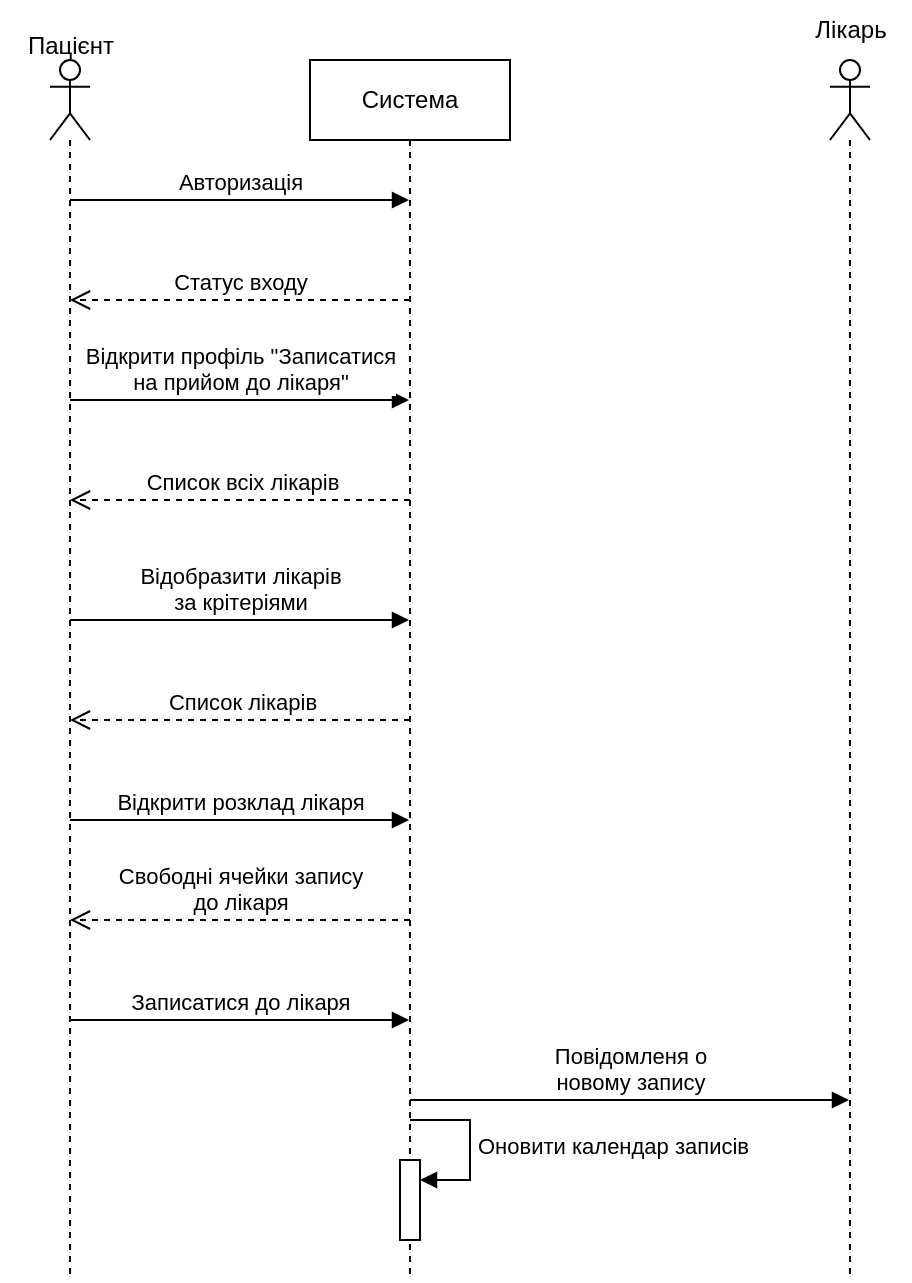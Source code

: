 <mxfile version="22.1.4" type="device">
  <diagram name="Страница — 1" id="bKkMhy-X8tQm5PACc8xV">
    <mxGraphModel dx="1075" dy="503" grid="1" gridSize="10" guides="1" tooltips="1" connect="1" arrows="1" fold="1" page="1" pageScale="1" pageWidth="827" pageHeight="1169" math="0" shadow="0">
      <root>
        <mxCell id="0" />
        <mxCell id="1" parent="0" />
        <mxCell id="-hUSExCQpqo0Ivf08ovX-2" value="" style="shape=umlLifeline;perimeter=lifelinePerimeter;whiteSpace=wrap;html=1;container=1;dropTarget=0;collapsible=0;recursiveResize=0;outlineConnect=0;portConstraint=eastwest;newEdgeStyle={&quot;curved&quot;:0,&quot;rounded&quot;:0};participant=umlActor;" vertex="1" parent="1">
          <mxGeometry x="90" y="40" width="20" height="610" as="geometry" />
        </mxCell>
        <mxCell id="-hUSExCQpqo0Ivf08ovX-3" value="Система" style="shape=umlLifeline;perimeter=lifelinePerimeter;whiteSpace=wrap;html=1;container=1;dropTarget=0;collapsible=0;recursiveResize=0;outlineConnect=0;portConstraint=eastwest;newEdgeStyle={&quot;curved&quot;:0,&quot;rounded&quot;:0};" vertex="1" parent="1">
          <mxGeometry x="220" y="40" width="100" height="610" as="geometry" />
        </mxCell>
        <mxCell id="-hUSExCQpqo0Ivf08ovX-18" value="" style="html=1;points=[[0,0,0,0,5],[0,1,0,0,-5],[1,0,0,0,5],[1,1,0,0,-5]];perimeter=orthogonalPerimeter;outlineConnect=0;targetShapes=umlLifeline;portConstraint=eastwest;newEdgeStyle={&quot;curved&quot;:0,&quot;rounded&quot;:0};" vertex="1" parent="-hUSExCQpqo0Ivf08ovX-3">
          <mxGeometry x="45" y="550" width="10" height="40" as="geometry" />
        </mxCell>
        <mxCell id="-hUSExCQpqo0Ivf08ovX-19" value="Оновити календар записів" style="html=1;align=left;spacingLeft=2;endArrow=block;rounded=0;edgeStyle=orthogonalEdgeStyle;curved=0;rounded=0;" edge="1" target="-hUSExCQpqo0Ivf08ovX-18" parent="-hUSExCQpqo0Ivf08ovX-3">
          <mxGeometry x="0.006" relative="1" as="geometry">
            <mxPoint x="50" y="530" as="sourcePoint" />
            <Array as="points">
              <mxPoint x="80" y="560" />
            </Array>
            <mxPoint as="offset" />
          </mxGeometry>
        </mxCell>
        <mxCell id="-hUSExCQpqo0Ivf08ovX-4" value="Авторизація" style="html=1;verticalAlign=bottom;endArrow=block;curved=0;rounded=0;" edge="1" parent="1" target="-hUSExCQpqo0Ivf08ovX-3">
          <mxGeometry width="80" relative="1" as="geometry">
            <mxPoint x="100" y="110" as="sourcePoint" />
            <mxPoint x="180" y="110" as="targetPoint" />
          </mxGeometry>
        </mxCell>
        <mxCell id="-hUSExCQpqo0Ivf08ovX-5" value="Статус входу" style="html=1;verticalAlign=bottom;endArrow=open;dashed=1;endSize=8;curved=0;rounded=0;" edge="1" parent="1" target="-hUSExCQpqo0Ivf08ovX-2">
          <mxGeometry relative="1" as="geometry">
            <mxPoint x="270" y="160" as="sourcePoint" />
            <mxPoint x="190" y="160" as="targetPoint" />
          </mxGeometry>
        </mxCell>
        <mxCell id="-hUSExCQpqo0Ivf08ovX-6" value="Відкрити профіль &quot;Записатися &lt;br&gt;на прийом до лікаря&quot;" style="html=1;verticalAlign=bottom;endArrow=block;curved=0;rounded=0;" edge="1" parent="1" target="-hUSExCQpqo0Ivf08ovX-3">
          <mxGeometry x="0.001" width="80" relative="1" as="geometry">
            <mxPoint x="100" y="210" as="sourcePoint" />
            <mxPoint x="180" y="210" as="targetPoint" />
            <mxPoint as="offset" />
          </mxGeometry>
        </mxCell>
        <mxCell id="-hUSExCQpqo0Ivf08ovX-7" value="Список всіх лікарів" style="html=1;verticalAlign=bottom;endArrow=open;dashed=1;endSize=8;curved=0;rounded=0;" edge="1" parent="1" target="-hUSExCQpqo0Ivf08ovX-2">
          <mxGeometry x="-0.003" relative="1" as="geometry">
            <mxPoint x="270" y="260" as="sourcePoint" />
            <mxPoint x="190" y="260" as="targetPoint" />
            <mxPoint as="offset" />
          </mxGeometry>
        </mxCell>
        <mxCell id="-hUSExCQpqo0Ivf08ovX-8" value="Відобразити лікарів&lt;br&gt;за крітеріями" style="html=1;verticalAlign=bottom;endArrow=block;curved=0;rounded=0;" edge="1" parent="1" target="-hUSExCQpqo0Ivf08ovX-3">
          <mxGeometry width="80" relative="1" as="geometry">
            <mxPoint x="100" y="320" as="sourcePoint" />
            <mxPoint x="180" y="320" as="targetPoint" />
          </mxGeometry>
        </mxCell>
        <mxCell id="-hUSExCQpqo0Ivf08ovX-9" value="Список лікарів" style="html=1;verticalAlign=bottom;endArrow=open;dashed=1;endSize=8;curved=0;rounded=0;" edge="1" parent="1" target="-hUSExCQpqo0Ivf08ovX-2">
          <mxGeometry x="-0.003" relative="1" as="geometry">
            <mxPoint x="270" y="370" as="sourcePoint" />
            <mxPoint x="190" y="370" as="targetPoint" />
            <mxPoint as="offset" />
          </mxGeometry>
        </mxCell>
        <mxCell id="-hUSExCQpqo0Ivf08ovX-10" value="Відкрити розклад лікаря" style="html=1;verticalAlign=bottom;endArrow=block;curved=0;rounded=0;" edge="1" parent="1" target="-hUSExCQpqo0Ivf08ovX-3">
          <mxGeometry width="80" relative="1" as="geometry">
            <mxPoint x="100" y="420" as="sourcePoint" />
            <mxPoint x="180" y="420" as="targetPoint" />
          </mxGeometry>
        </mxCell>
        <mxCell id="-hUSExCQpqo0Ivf08ovX-11" value="Свободні ячейки запису &lt;br&gt;до лікаря" style="html=1;verticalAlign=bottom;endArrow=open;dashed=1;endSize=8;curved=0;rounded=0;" edge="1" parent="1" target="-hUSExCQpqo0Ivf08ovX-2">
          <mxGeometry relative="1" as="geometry">
            <mxPoint x="270" y="470" as="sourcePoint" />
            <mxPoint x="190" y="470" as="targetPoint" />
          </mxGeometry>
        </mxCell>
        <mxCell id="-hUSExCQpqo0Ivf08ovX-12" value="Пацієнт" style="text;html=1;align=center;verticalAlign=middle;resizable=0;points=[];autosize=1;strokeColor=none;fillColor=none;" vertex="1" parent="1">
          <mxGeometry x="65" y="18" width="70" height="30" as="geometry" />
        </mxCell>
        <mxCell id="-hUSExCQpqo0Ivf08ovX-13" value="Записатися до лікаря" style="html=1;verticalAlign=bottom;endArrow=block;curved=0;rounded=0;" edge="1" parent="1" target="-hUSExCQpqo0Ivf08ovX-3">
          <mxGeometry width="80" relative="1" as="geometry">
            <mxPoint x="100" y="520" as="sourcePoint" />
            <mxPoint x="180" y="520" as="targetPoint" />
          </mxGeometry>
        </mxCell>
        <mxCell id="-hUSExCQpqo0Ivf08ovX-14" value="" style="shape=umlLifeline;perimeter=lifelinePerimeter;whiteSpace=wrap;html=1;container=1;dropTarget=0;collapsible=0;recursiveResize=0;outlineConnect=0;portConstraint=eastwest;newEdgeStyle={&quot;curved&quot;:0,&quot;rounded&quot;:0};participant=umlActor;" vertex="1" parent="1">
          <mxGeometry x="480" y="40" width="20" height="610" as="geometry" />
        </mxCell>
        <mxCell id="-hUSExCQpqo0Ivf08ovX-15" value="Лікарь" style="text;html=1;align=center;verticalAlign=middle;resizable=0;points=[];autosize=1;strokeColor=none;fillColor=none;" vertex="1" parent="1">
          <mxGeometry x="460" y="10" width="60" height="30" as="geometry" />
        </mxCell>
        <mxCell id="-hUSExCQpqo0Ivf08ovX-16" value="Повідомленя о &lt;br&gt;новому запису" style="html=1;verticalAlign=bottom;endArrow=block;curved=0;rounded=0;" edge="1" parent="1" target="-hUSExCQpqo0Ivf08ovX-14">
          <mxGeometry width="80" relative="1" as="geometry">
            <mxPoint x="270" y="560" as="sourcePoint" />
            <mxPoint x="350" y="560" as="targetPoint" />
          </mxGeometry>
        </mxCell>
      </root>
    </mxGraphModel>
  </diagram>
</mxfile>

